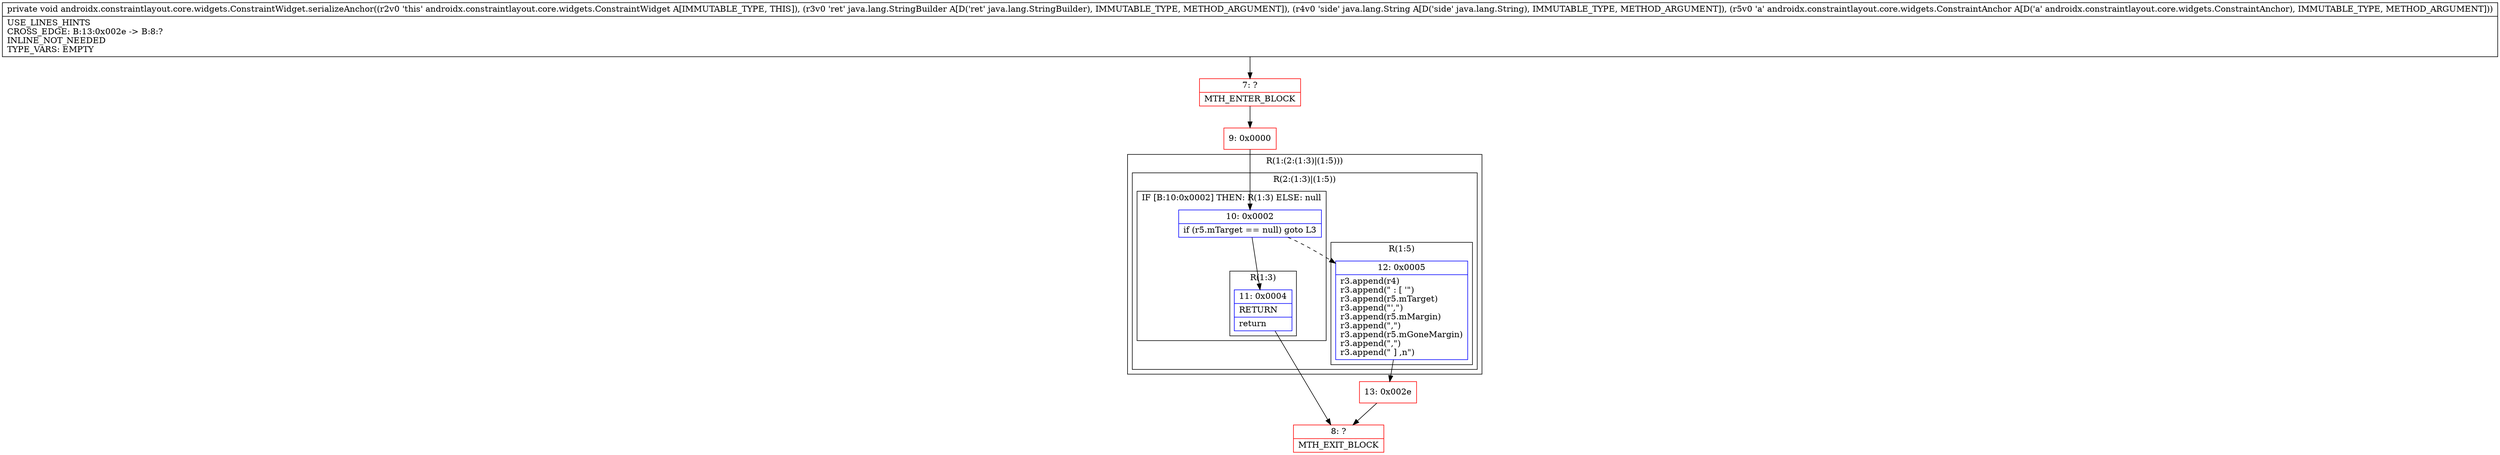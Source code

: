 digraph "CFG forandroidx.constraintlayout.core.widgets.ConstraintWidget.serializeAnchor(Ljava\/lang\/StringBuilder;Ljava\/lang\/String;Landroidx\/constraintlayout\/core\/widgets\/ConstraintAnchor;)V" {
subgraph cluster_Region_791382577 {
label = "R(1:(2:(1:3)|(1:5)))";
node [shape=record,color=blue];
subgraph cluster_Region_992166565 {
label = "R(2:(1:3)|(1:5))";
node [shape=record,color=blue];
subgraph cluster_IfRegion_1755405866 {
label = "IF [B:10:0x0002] THEN: R(1:3) ELSE: null";
node [shape=record,color=blue];
Node_10 [shape=record,label="{10\:\ 0x0002|if (r5.mTarget == null) goto L3\l}"];
subgraph cluster_Region_310263457 {
label = "R(1:3)";
node [shape=record,color=blue];
Node_11 [shape=record,label="{11\:\ 0x0004|RETURN\l|return\l}"];
}
}
subgraph cluster_Region_1643594973 {
label = "R(1:5)";
node [shape=record,color=blue];
Node_12 [shape=record,label="{12\:\ 0x0005|r3.append(r4)\lr3.append(\" : [ '\")\lr3.append(r5.mTarget)\lr3.append(\"',\")\lr3.append(r5.mMargin)\lr3.append(\",\")\lr3.append(r5.mGoneMargin)\lr3.append(\",\")\lr3.append(\" ] ,n\")\l}"];
}
}
}
Node_7 [shape=record,color=red,label="{7\:\ ?|MTH_ENTER_BLOCK\l}"];
Node_9 [shape=record,color=red,label="{9\:\ 0x0000}"];
Node_8 [shape=record,color=red,label="{8\:\ ?|MTH_EXIT_BLOCK\l}"];
Node_13 [shape=record,color=red,label="{13\:\ 0x002e}"];
MethodNode[shape=record,label="{private void androidx.constraintlayout.core.widgets.ConstraintWidget.serializeAnchor((r2v0 'this' androidx.constraintlayout.core.widgets.ConstraintWidget A[IMMUTABLE_TYPE, THIS]), (r3v0 'ret' java.lang.StringBuilder A[D('ret' java.lang.StringBuilder), IMMUTABLE_TYPE, METHOD_ARGUMENT]), (r4v0 'side' java.lang.String A[D('side' java.lang.String), IMMUTABLE_TYPE, METHOD_ARGUMENT]), (r5v0 'a' androidx.constraintlayout.core.widgets.ConstraintAnchor A[D('a' androidx.constraintlayout.core.widgets.ConstraintAnchor), IMMUTABLE_TYPE, METHOD_ARGUMENT]))  | USE_LINES_HINTS\lCROSS_EDGE: B:13:0x002e \-\> B:8:?\lINLINE_NOT_NEEDED\lTYPE_VARS: EMPTY\l}"];
MethodNode -> Node_7;Node_10 -> Node_11;
Node_10 -> Node_12[style=dashed];
Node_11 -> Node_8;
Node_12 -> Node_13;
Node_7 -> Node_9;
Node_9 -> Node_10;
Node_13 -> Node_8;
}

